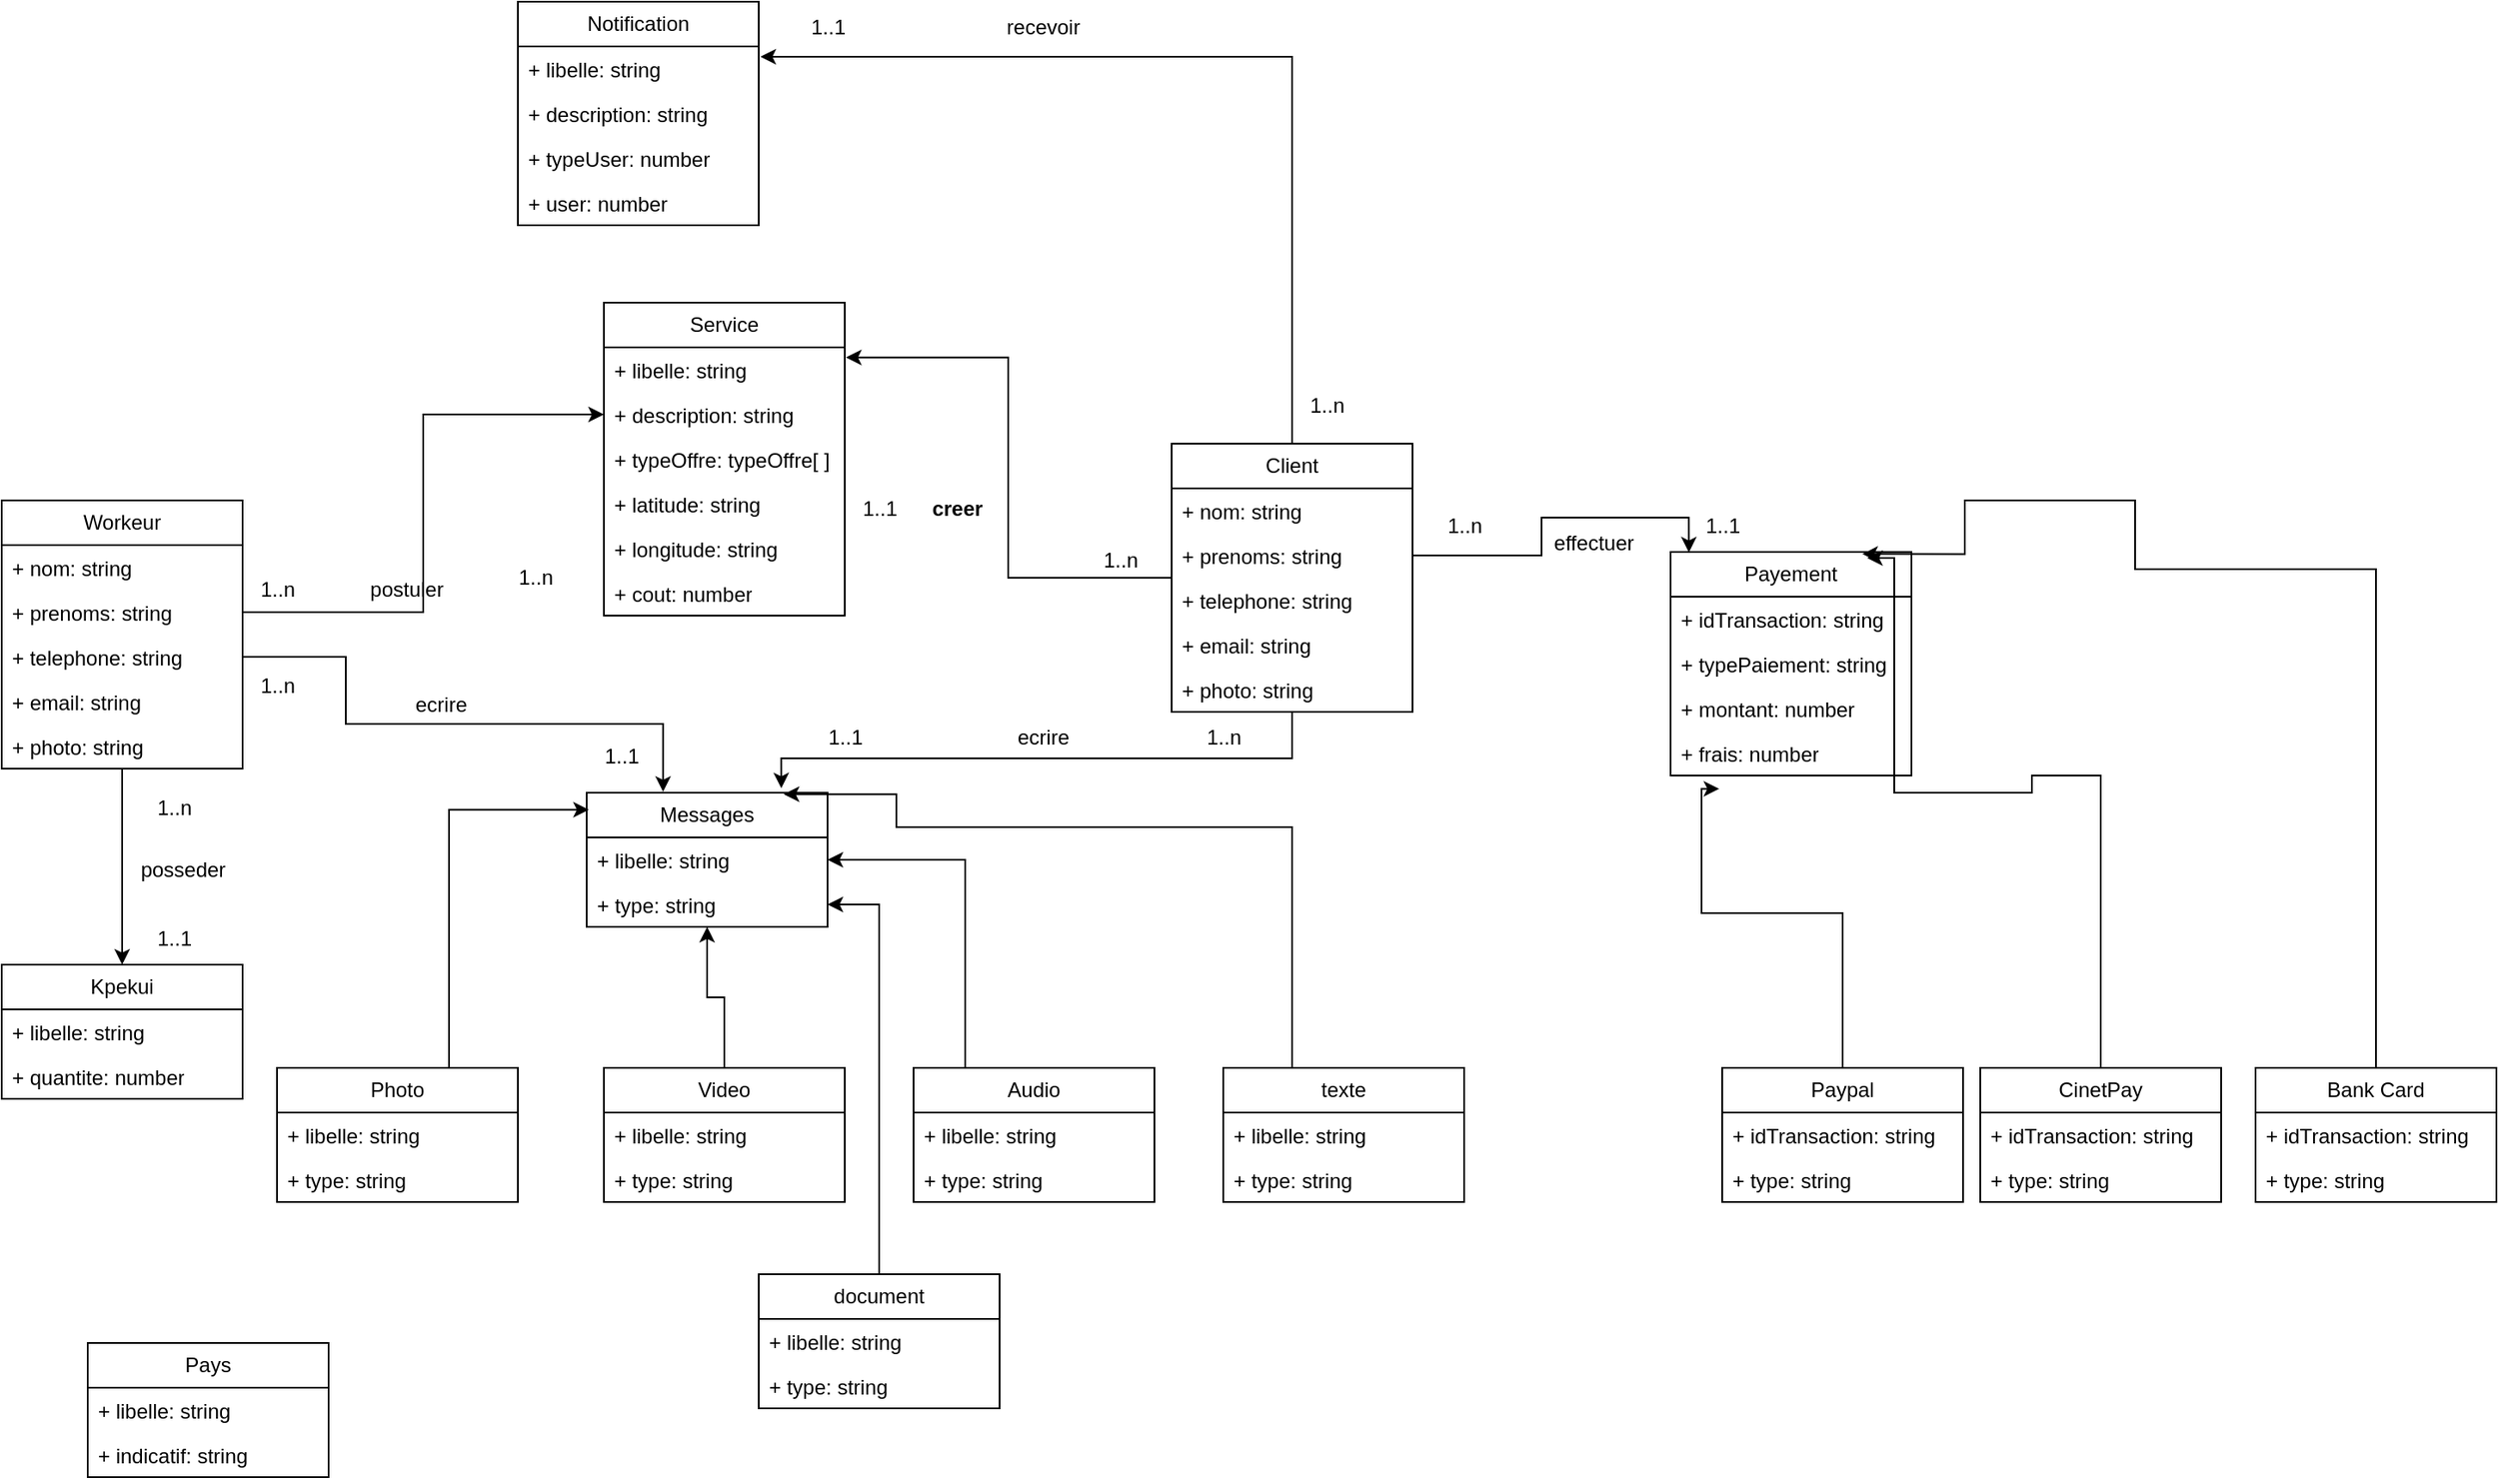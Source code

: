 <mxfile version="21.3.8" type="github">
  <diagram id="C5RBs43oDa-KdzZeNtuy" name="Page-1">
    <mxGraphModel dx="1114" dy="1800" grid="1" gridSize="10" guides="1" tooltips="1" connect="1" arrows="1" fold="1" page="1" pageScale="1" pageWidth="827" pageHeight="1169" math="0" shadow="0">
      <root>
        <mxCell id="WIyWlLk6GJQsqaUBKTNV-0" />
        <mxCell id="WIyWlLk6GJQsqaUBKTNV-1" parent="WIyWlLk6GJQsqaUBKTNV-0" />
        <mxCell id="6RT0NKWmK1x3yNIF-R0p-103" style="edgeStyle=orthogonalEdgeStyle;rounded=0;orthogonalLoop=1;jettySize=auto;html=1;" parent="WIyWlLk6GJQsqaUBKTNV-1" source="6RT0NKWmK1x3yNIF-R0p-15" target="6RT0NKWmK1x3yNIF-R0p-99" edge="1">
          <mxGeometry relative="1" as="geometry" />
        </mxCell>
        <mxCell id="6RT0NKWmK1x3yNIF-R0p-15" value="Workeur" style="swimlane;fontStyle=0;childLayout=stackLayout;horizontal=1;startSize=26;fillColor=none;horizontalStack=0;resizeParent=1;resizeParentMax=0;resizeLast=0;collapsible=1;marginBottom=0;whiteSpace=wrap;html=1;" parent="WIyWlLk6GJQsqaUBKTNV-1" vertex="1">
          <mxGeometry x="20" y="80" width="140" height="156" as="geometry" />
        </mxCell>
        <mxCell id="6RT0NKWmK1x3yNIF-R0p-16" value="+ nom: string" style="text;strokeColor=none;fillColor=none;align=left;verticalAlign=top;spacingLeft=4;spacingRight=4;overflow=hidden;rotatable=0;points=[[0,0.5],[1,0.5]];portConstraint=eastwest;whiteSpace=wrap;html=1;" parent="6RT0NKWmK1x3yNIF-R0p-15" vertex="1">
          <mxGeometry y="26" width="140" height="26" as="geometry" />
        </mxCell>
        <mxCell id="6RT0NKWmK1x3yNIF-R0p-17" value="+ prenoms: string" style="text;strokeColor=none;fillColor=none;align=left;verticalAlign=top;spacingLeft=4;spacingRight=4;overflow=hidden;rotatable=0;points=[[0,0.5],[1,0.5]];portConstraint=eastwest;whiteSpace=wrap;html=1;" parent="6RT0NKWmK1x3yNIF-R0p-15" vertex="1">
          <mxGeometry y="52" width="140" height="26" as="geometry" />
        </mxCell>
        <mxCell id="6RT0NKWmK1x3yNIF-R0p-18" value="+ telephone: string" style="text;strokeColor=none;fillColor=none;align=left;verticalAlign=top;spacingLeft=4;spacingRight=4;overflow=hidden;rotatable=0;points=[[0,0.5],[1,0.5]];portConstraint=eastwest;whiteSpace=wrap;html=1;" parent="6RT0NKWmK1x3yNIF-R0p-15" vertex="1">
          <mxGeometry y="78" width="140" height="26" as="geometry" />
        </mxCell>
        <mxCell id="6RT0NKWmK1x3yNIF-R0p-19" value="+ email: string" style="text;strokeColor=none;fillColor=none;align=left;verticalAlign=top;spacingLeft=4;spacingRight=4;overflow=hidden;rotatable=0;points=[[0,0.5],[1,0.5]];portConstraint=eastwest;whiteSpace=wrap;html=1;" parent="6RT0NKWmK1x3yNIF-R0p-15" vertex="1">
          <mxGeometry y="104" width="140" height="26" as="geometry" />
        </mxCell>
        <mxCell id="6RT0NKWmK1x3yNIF-R0p-37" value="+ photo: string" style="text;strokeColor=none;fillColor=none;align=left;verticalAlign=top;spacingLeft=4;spacingRight=4;overflow=hidden;rotatable=0;points=[[0,0.5],[1,0.5]];portConstraint=eastwest;whiteSpace=wrap;html=1;" parent="6RT0NKWmK1x3yNIF-R0p-15" vertex="1">
          <mxGeometry y="130" width="140" height="26" as="geometry" />
        </mxCell>
        <mxCell id="6RT0NKWmK1x3yNIF-R0p-22" value="Service" style="swimlane;fontStyle=0;childLayout=stackLayout;horizontal=1;startSize=26;fillColor=none;horizontalStack=0;resizeParent=1;resizeParentMax=0;resizeLast=0;collapsible=1;marginBottom=0;whiteSpace=wrap;html=1;" parent="WIyWlLk6GJQsqaUBKTNV-1" vertex="1">
          <mxGeometry x="370" y="-35" width="140" height="182" as="geometry" />
        </mxCell>
        <mxCell id="6RT0NKWmK1x3yNIF-R0p-23" value="+ libelle: string" style="text;strokeColor=none;fillColor=none;align=left;verticalAlign=top;spacingLeft=4;spacingRight=4;overflow=hidden;rotatable=0;points=[[0,0.5],[1,0.5]];portConstraint=eastwest;whiteSpace=wrap;html=1;" parent="6RT0NKWmK1x3yNIF-R0p-22" vertex="1">
          <mxGeometry y="26" width="140" height="26" as="geometry" />
        </mxCell>
        <mxCell id="6RT0NKWmK1x3yNIF-R0p-24" value="+ description: string" style="text;strokeColor=none;fillColor=none;align=left;verticalAlign=top;spacingLeft=4;spacingRight=4;overflow=hidden;rotatable=0;points=[[0,0.5],[1,0.5]];portConstraint=eastwest;whiteSpace=wrap;html=1;" parent="6RT0NKWmK1x3yNIF-R0p-22" vertex="1">
          <mxGeometry y="52" width="140" height="26" as="geometry" />
        </mxCell>
        <mxCell id="6RT0NKWmK1x3yNIF-R0p-25" value="+ typeOffre: typeOffre[ ]" style="text;strokeColor=none;fillColor=none;align=left;verticalAlign=top;spacingLeft=4;spacingRight=4;overflow=hidden;rotatable=0;points=[[0,0.5],[1,0.5]];portConstraint=eastwest;whiteSpace=wrap;html=1;" parent="6RT0NKWmK1x3yNIF-R0p-22" vertex="1">
          <mxGeometry y="78" width="140" height="26" as="geometry" />
        </mxCell>
        <mxCell id="6RT0NKWmK1x3yNIF-R0p-125" value="+ latitude: string" style="text;strokeColor=none;fillColor=none;align=left;verticalAlign=top;spacingLeft=4;spacingRight=4;overflow=hidden;rotatable=0;points=[[0,0.5],[1,0.5]];portConstraint=eastwest;whiteSpace=wrap;html=1;" parent="6RT0NKWmK1x3yNIF-R0p-22" vertex="1">
          <mxGeometry y="104" width="140" height="26" as="geometry" />
        </mxCell>
        <mxCell id="6RT0NKWmK1x3yNIF-R0p-126" value="+ longitude: string" style="text;strokeColor=none;fillColor=none;align=left;verticalAlign=top;spacingLeft=4;spacingRight=4;overflow=hidden;rotatable=0;points=[[0,0.5],[1,0.5]];portConstraint=eastwest;whiteSpace=wrap;html=1;" parent="6RT0NKWmK1x3yNIF-R0p-22" vertex="1">
          <mxGeometry y="130" width="140" height="26" as="geometry" />
        </mxCell>
        <mxCell id="6RT0NKWmK1x3yNIF-R0p-127" value="+ cout: number" style="text;strokeColor=none;fillColor=none;align=left;verticalAlign=top;spacingLeft=4;spacingRight=4;overflow=hidden;rotatable=0;points=[[0,0.5],[1,0.5]];portConstraint=eastwest;whiteSpace=wrap;html=1;" parent="6RT0NKWmK1x3yNIF-R0p-22" vertex="1">
          <mxGeometry y="156" width="140" height="26" as="geometry" />
        </mxCell>
        <mxCell id="6RT0NKWmK1x3yNIF-R0p-27" style="edgeStyle=orthogonalEdgeStyle;rounded=0;orthogonalLoop=1;jettySize=auto;html=1;entryX=0;entryY=0.5;entryDx=0;entryDy=0;" parent="WIyWlLk6GJQsqaUBKTNV-1" source="6RT0NKWmK1x3yNIF-R0p-17" target="6RT0NKWmK1x3yNIF-R0p-24" edge="1">
          <mxGeometry relative="1" as="geometry" />
        </mxCell>
        <mxCell id="6RT0NKWmK1x3yNIF-R0p-28" value="1..n" style="text;html=1;align=center;verticalAlign=middle;resizable=0;points=[];autosize=1;strokeColor=none;fillColor=none;" parent="WIyWlLk6GJQsqaUBKTNV-1" vertex="1">
          <mxGeometry x="160" y="117" width="40" height="30" as="geometry" />
        </mxCell>
        <mxCell id="6RT0NKWmK1x3yNIF-R0p-29" value="1..n" style="text;html=1;align=center;verticalAlign=middle;resizable=0;points=[];autosize=1;strokeColor=none;fillColor=none;" parent="WIyWlLk6GJQsqaUBKTNV-1" vertex="1">
          <mxGeometry x="310" y="110" width="40" height="30" as="geometry" />
        </mxCell>
        <mxCell id="6RT0NKWmK1x3yNIF-R0p-30" value="postuler" style="text;html=1;align=center;verticalAlign=middle;resizable=0;points=[];autosize=1;strokeColor=none;fillColor=none;" parent="WIyWlLk6GJQsqaUBKTNV-1" vertex="1">
          <mxGeometry x="220" y="117" width="70" height="30" as="geometry" />
        </mxCell>
        <mxCell id="6RT0NKWmK1x3yNIF-R0p-39" style="edgeStyle=orthogonalEdgeStyle;rounded=0;orthogonalLoop=1;jettySize=auto;html=1;entryX=1.005;entryY=0.175;entryDx=0;entryDy=0;entryPerimeter=0;" parent="WIyWlLk6GJQsqaUBKTNV-1" source="6RT0NKWmK1x3yNIF-R0p-31" target="6RT0NKWmK1x3yNIF-R0p-22" edge="1">
          <mxGeometry relative="1" as="geometry" />
        </mxCell>
        <mxCell id="6RT0NKWmK1x3yNIF-R0p-68" style="edgeStyle=orthogonalEdgeStyle;rounded=0;orthogonalLoop=1;jettySize=auto;html=1;entryX=0.808;entryY=-0.033;entryDx=0;entryDy=0;entryPerimeter=0;" parent="WIyWlLk6GJQsqaUBKTNV-1" source="6RT0NKWmK1x3yNIF-R0p-31" target="6RT0NKWmK1x3yNIF-R0p-43" edge="1">
          <mxGeometry relative="1" as="geometry">
            <Array as="points">
              <mxPoint x="770" y="230" />
              <mxPoint x="473" y="230" />
            </Array>
          </mxGeometry>
        </mxCell>
        <mxCell id="6RT0NKWmK1x3yNIF-R0p-113" style="edgeStyle=orthogonalEdgeStyle;rounded=0;orthogonalLoop=1;jettySize=auto;html=1;entryX=1.007;entryY=0.231;entryDx=0;entryDy=0;entryPerimeter=0;" parent="WIyWlLk6GJQsqaUBKTNV-1" source="6RT0NKWmK1x3yNIF-R0p-31" target="6RT0NKWmK1x3yNIF-R0p-108" edge="1">
          <mxGeometry relative="1" as="geometry" />
        </mxCell>
        <mxCell id="6RT0NKWmK1x3yNIF-R0p-31" value="Client" style="swimlane;fontStyle=0;childLayout=stackLayout;horizontal=1;startSize=26;fillColor=none;horizontalStack=0;resizeParent=1;resizeParentMax=0;resizeLast=0;collapsible=1;marginBottom=0;whiteSpace=wrap;html=1;" parent="WIyWlLk6GJQsqaUBKTNV-1" vertex="1">
          <mxGeometry x="700" y="47" width="140" height="156" as="geometry" />
        </mxCell>
        <mxCell id="6RT0NKWmK1x3yNIF-R0p-32" value="+ nom: string" style="text;strokeColor=none;fillColor=none;align=left;verticalAlign=top;spacingLeft=4;spacingRight=4;overflow=hidden;rotatable=0;points=[[0,0.5],[1,0.5]];portConstraint=eastwest;whiteSpace=wrap;html=1;" parent="6RT0NKWmK1x3yNIF-R0p-31" vertex="1">
          <mxGeometry y="26" width="140" height="26" as="geometry" />
        </mxCell>
        <mxCell id="6RT0NKWmK1x3yNIF-R0p-33" value="+ prenoms: string" style="text;strokeColor=none;fillColor=none;align=left;verticalAlign=top;spacingLeft=4;spacingRight=4;overflow=hidden;rotatable=0;points=[[0,0.5],[1,0.5]];portConstraint=eastwest;whiteSpace=wrap;html=1;" parent="6RT0NKWmK1x3yNIF-R0p-31" vertex="1">
          <mxGeometry y="52" width="140" height="26" as="geometry" />
        </mxCell>
        <mxCell id="6RT0NKWmK1x3yNIF-R0p-34" value="+ telephone: string" style="text;strokeColor=none;fillColor=none;align=left;verticalAlign=top;spacingLeft=4;spacingRight=4;overflow=hidden;rotatable=0;points=[[0,0.5],[1,0.5]];portConstraint=eastwest;whiteSpace=wrap;html=1;" parent="6RT0NKWmK1x3yNIF-R0p-31" vertex="1">
          <mxGeometry y="78" width="140" height="26" as="geometry" />
        </mxCell>
        <mxCell id="6RT0NKWmK1x3yNIF-R0p-35" value="+ email: string" style="text;strokeColor=none;fillColor=none;align=left;verticalAlign=top;spacingLeft=4;spacingRight=4;overflow=hidden;rotatable=0;points=[[0,0.5],[1,0.5]];portConstraint=eastwest;whiteSpace=wrap;html=1;" parent="6RT0NKWmK1x3yNIF-R0p-31" vertex="1">
          <mxGeometry y="104" width="140" height="26" as="geometry" />
        </mxCell>
        <mxCell id="6RT0NKWmK1x3yNIF-R0p-38" value="+ photo: string" style="text;strokeColor=none;fillColor=none;align=left;verticalAlign=top;spacingLeft=4;spacingRight=4;overflow=hidden;rotatable=0;points=[[0,0.5],[1,0.5]];portConstraint=eastwest;whiteSpace=wrap;html=1;" parent="6RT0NKWmK1x3yNIF-R0p-31" vertex="1">
          <mxGeometry y="130" width="140" height="26" as="geometry" />
        </mxCell>
        <mxCell id="6RT0NKWmK1x3yNIF-R0p-40" value="1..n" style="text;html=1;align=center;verticalAlign=middle;resizable=0;points=[];autosize=1;strokeColor=none;fillColor=none;" parent="WIyWlLk6GJQsqaUBKTNV-1" vertex="1">
          <mxGeometry x="650" y="100" width="40" height="30" as="geometry" />
        </mxCell>
        <mxCell id="6RT0NKWmK1x3yNIF-R0p-41" value="creer" style="text;html=1;align=center;verticalAlign=middle;resizable=0;points=[];autosize=1;strokeColor=none;fillColor=none;fontStyle=1" parent="WIyWlLk6GJQsqaUBKTNV-1" vertex="1">
          <mxGeometry x="550" y="70" width="50" height="30" as="geometry" />
        </mxCell>
        <mxCell id="6RT0NKWmK1x3yNIF-R0p-42" value="1..1" style="text;html=1;align=center;verticalAlign=middle;resizable=0;points=[];autosize=1;strokeColor=none;fillColor=none;" parent="WIyWlLk6GJQsqaUBKTNV-1" vertex="1">
          <mxGeometry x="510" y="70" width="40" height="30" as="geometry" />
        </mxCell>
        <mxCell id="6RT0NKWmK1x3yNIF-R0p-43" value="Messages" style="swimlane;fontStyle=0;childLayout=stackLayout;horizontal=1;startSize=26;fillColor=none;horizontalStack=0;resizeParent=1;resizeParentMax=0;resizeLast=0;collapsible=1;marginBottom=0;whiteSpace=wrap;html=1;" parent="WIyWlLk6GJQsqaUBKTNV-1" vertex="1">
          <mxGeometry x="360" y="250" width="140" height="78" as="geometry" />
        </mxCell>
        <mxCell id="6RT0NKWmK1x3yNIF-R0p-44" value="+ libelle: string" style="text;strokeColor=none;fillColor=none;align=left;verticalAlign=top;spacingLeft=4;spacingRight=4;overflow=hidden;rotatable=0;points=[[0,0.5],[1,0.5]];portConstraint=eastwest;whiteSpace=wrap;html=1;" parent="6RT0NKWmK1x3yNIF-R0p-43" vertex="1">
          <mxGeometry y="26" width="140" height="26" as="geometry" />
        </mxCell>
        <mxCell id="6RT0NKWmK1x3yNIF-R0p-47" value="+ type: string" style="text;strokeColor=none;fillColor=none;align=left;verticalAlign=top;spacingLeft=4;spacingRight=4;overflow=hidden;rotatable=0;points=[[0,0.5],[1,0.5]];portConstraint=eastwest;whiteSpace=wrap;html=1;" parent="6RT0NKWmK1x3yNIF-R0p-43" vertex="1">
          <mxGeometry y="52" width="140" height="26" as="geometry" />
        </mxCell>
        <mxCell id="6RT0NKWmK1x3yNIF-R0p-62" style="edgeStyle=orthogonalEdgeStyle;rounded=0;orthogonalLoop=1;jettySize=auto;html=1;entryX=0.009;entryY=0.127;entryDx=0;entryDy=0;entryPerimeter=0;" parent="WIyWlLk6GJQsqaUBKTNV-1" source="6RT0NKWmK1x3yNIF-R0p-48" target="6RT0NKWmK1x3yNIF-R0p-43" edge="1">
          <mxGeometry relative="1" as="geometry">
            <Array as="points">
              <mxPoint x="280" y="260" />
            </Array>
          </mxGeometry>
        </mxCell>
        <mxCell id="6RT0NKWmK1x3yNIF-R0p-48" value="Photo" style="swimlane;fontStyle=0;childLayout=stackLayout;horizontal=1;startSize=26;fillColor=none;horizontalStack=0;resizeParent=1;resizeParentMax=0;resizeLast=0;collapsible=1;marginBottom=0;whiteSpace=wrap;html=1;" parent="WIyWlLk6GJQsqaUBKTNV-1" vertex="1">
          <mxGeometry x="180" y="410" width="140" height="78" as="geometry" />
        </mxCell>
        <mxCell id="6RT0NKWmK1x3yNIF-R0p-49" value="+ libelle: string" style="text;strokeColor=none;fillColor=none;align=left;verticalAlign=top;spacingLeft=4;spacingRight=4;overflow=hidden;rotatable=0;points=[[0,0.5],[1,0.5]];portConstraint=eastwest;whiteSpace=wrap;html=1;" parent="6RT0NKWmK1x3yNIF-R0p-48" vertex="1">
          <mxGeometry y="26" width="140" height="26" as="geometry" />
        </mxCell>
        <mxCell id="6RT0NKWmK1x3yNIF-R0p-50" value="+ type: string" style="text;strokeColor=none;fillColor=none;align=left;verticalAlign=top;spacingLeft=4;spacingRight=4;overflow=hidden;rotatable=0;points=[[0,0.5],[1,0.5]];portConstraint=eastwest;whiteSpace=wrap;html=1;" parent="6RT0NKWmK1x3yNIF-R0p-48" vertex="1">
          <mxGeometry y="52" width="140" height="26" as="geometry" />
        </mxCell>
        <mxCell id="6RT0NKWmK1x3yNIF-R0p-61" style="edgeStyle=orthogonalEdgeStyle;rounded=0;orthogonalLoop=1;jettySize=auto;html=1;" parent="WIyWlLk6GJQsqaUBKTNV-1" source="6RT0NKWmK1x3yNIF-R0p-51" target="6RT0NKWmK1x3yNIF-R0p-43" edge="1">
          <mxGeometry relative="1" as="geometry" />
        </mxCell>
        <mxCell id="6RT0NKWmK1x3yNIF-R0p-51" value="Video" style="swimlane;fontStyle=0;childLayout=stackLayout;horizontal=1;startSize=26;fillColor=none;horizontalStack=0;resizeParent=1;resizeParentMax=0;resizeLast=0;collapsible=1;marginBottom=0;whiteSpace=wrap;html=1;" parent="WIyWlLk6GJQsqaUBKTNV-1" vertex="1">
          <mxGeometry x="370" y="410" width="140" height="78" as="geometry" />
        </mxCell>
        <mxCell id="6RT0NKWmK1x3yNIF-R0p-52" value="+ libelle: string" style="text;strokeColor=none;fillColor=none;align=left;verticalAlign=top;spacingLeft=4;spacingRight=4;overflow=hidden;rotatable=0;points=[[0,0.5],[1,0.5]];portConstraint=eastwest;whiteSpace=wrap;html=1;" parent="6RT0NKWmK1x3yNIF-R0p-51" vertex="1">
          <mxGeometry y="26" width="140" height="26" as="geometry" />
        </mxCell>
        <mxCell id="6RT0NKWmK1x3yNIF-R0p-53" value="+ type: string" style="text;strokeColor=none;fillColor=none;align=left;verticalAlign=top;spacingLeft=4;spacingRight=4;overflow=hidden;rotatable=0;points=[[0,0.5],[1,0.5]];portConstraint=eastwest;whiteSpace=wrap;html=1;" parent="6RT0NKWmK1x3yNIF-R0p-51" vertex="1">
          <mxGeometry y="52" width="140" height="26" as="geometry" />
        </mxCell>
        <mxCell id="6RT0NKWmK1x3yNIF-R0p-63" style="edgeStyle=orthogonalEdgeStyle;rounded=0;orthogonalLoop=1;jettySize=auto;html=1;" parent="WIyWlLk6GJQsqaUBKTNV-1" source="6RT0NKWmK1x3yNIF-R0p-54" target="6RT0NKWmK1x3yNIF-R0p-43" edge="1">
          <mxGeometry relative="1" as="geometry">
            <Array as="points">
              <mxPoint x="580" y="289" />
            </Array>
          </mxGeometry>
        </mxCell>
        <mxCell id="6RT0NKWmK1x3yNIF-R0p-54" value="Audio" style="swimlane;fontStyle=0;childLayout=stackLayout;horizontal=1;startSize=26;fillColor=none;horizontalStack=0;resizeParent=1;resizeParentMax=0;resizeLast=0;collapsible=1;marginBottom=0;whiteSpace=wrap;html=1;" parent="WIyWlLk6GJQsqaUBKTNV-1" vertex="1">
          <mxGeometry x="550" y="410" width="140" height="78" as="geometry" />
        </mxCell>
        <mxCell id="6RT0NKWmK1x3yNIF-R0p-55" value="+ libelle: string" style="text;strokeColor=none;fillColor=none;align=left;verticalAlign=top;spacingLeft=4;spacingRight=4;overflow=hidden;rotatable=0;points=[[0,0.5],[1,0.5]];portConstraint=eastwest;whiteSpace=wrap;html=1;" parent="6RT0NKWmK1x3yNIF-R0p-54" vertex="1">
          <mxGeometry y="26" width="140" height="26" as="geometry" />
        </mxCell>
        <mxCell id="6RT0NKWmK1x3yNIF-R0p-56" value="+ type: string" style="text;strokeColor=none;fillColor=none;align=left;verticalAlign=top;spacingLeft=4;spacingRight=4;overflow=hidden;rotatable=0;points=[[0,0.5],[1,0.5]];portConstraint=eastwest;whiteSpace=wrap;html=1;" parent="6RT0NKWmK1x3yNIF-R0p-54" vertex="1">
          <mxGeometry y="52" width="140" height="26" as="geometry" />
        </mxCell>
        <mxCell id="6RT0NKWmK1x3yNIF-R0p-64" style="edgeStyle=orthogonalEdgeStyle;rounded=0;orthogonalLoop=1;jettySize=auto;html=1;entryX=0.818;entryY=0.011;entryDx=0;entryDy=0;entryPerimeter=0;" parent="WIyWlLk6GJQsqaUBKTNV-1" source="6RT0NKWmK1x3yNIF-R0p-57" target="6RT0NKWmK1x3yNIF-R0p-43" edge="1">
          <mxGeometry relative="1" as="geometry">
            <Array as="points">
              <mxPoint x="770" y="270" />
              <mxPoint x="540" y="270" />
              <mxPoint x="540" y="251" />
            </Array>
          </mxGeometry>
        </mxCell>
        <mxCell id="6RT0NKWmK1x3yNIF-R0p-57" value="texte" style="swimlane;fontStyle=0;childLayout=stackLayout;horizontal=1;startSize=26;fillColor=none;horizontalStack=0;resizeParent=1;resizeParentMax=0;resizeLast=0;collapsible=1;marginBottom=0;whiteSpace=wrap;html=1;" parent="WIyWlLk6GJQsqaUBKTNV-1" vertex="1">
          <mxGeometry x="730" y="410" width="140" height="78" as="geometry" />
        </mxCell>
        <mxCell id="6RT0NKWmK1x3yNIF-R0p-58" value="+ libelle: string" style="text;strokeColor=none;fillColor=none;align=left;verticalAlign=top;spacingLeft=4;spacingRight=4;overflow=hidden;rotatable=0;points=[[0,0.5],[1,0.5]];portConstraint=eastwest;whiteSpace=wrap;html=1;" parent="6RT0NKWmK1x3yNIF-R0p-57" vertex="1">
          <mxGeometry y="26" width="140" height="26" as="geometry" />
        </mxCell>
        <mxCell id="6RT0NKWmK1x3yNIF-R0p-59" value="+ type: string" style="text;strokeColor=none;fillColor=none;align=left;verticalAlign=top;spacingLeft=4;spacingRight=4;overflow=hidden;rotatable=0;points=[[0,0.5],[1,0.5]];portConstraint=eastwest;whiteSpace=wrap;html=1;" parent="6RT0NKWmK1x3yNIF-R0p-57" vertex="1">
          <mxGeometry y="52" width="140" height="26" as="geometry" />
        </mxCell>
        <mxCell id="6RT0NKWmK1x3yNIF-R0p-66" style="edgeStyle=orthogonalEdgeStyle;rounded=0;orthogonalLoop=1;jettySize=auto;html=1;entryX=0.317;entryY=-0.007;entryDx=0;entryDy=0;entryPerimeter=0;" parent="WIyWlLk6GJQsqaUBKTNV-1" source="6RT0NKWmK1x3yNIF-R0p-18" target="6RT0NKWmK1x3yNIF-R0p-43" edge="1">
          <mxGeometry relative="1" as="geometry">
            <Array as="points">
              <mxPoint x="220" y="171" />
              <mxPoint x="220" y="210" />
              <mxPoint x="404" y="210" />
            </Array>
          </mxGeometry>
        </mxCell>
        <mxCell id="6RT0NKWmK1x3yNIF-R0p-67" value="ecrire" style="text;html=1;align=center;verticalAlign=middle;resizable=0;points=[];autosize=1;strokeColor=none;fillColor=none;" parent="WIyWlLk6GJQsqaUBKTNV-1" vertex="1">
          <mxGeometry x="250" y="184" width="50" height="30" as="geometry" />
        </mxCell>
        <mxCell id="6RT0NKWmK1x3yNIF-R0p-69" value="ecrire" style="text;html=1;align=center;verticalAlign=middle;resizable=0;points=[];autosize=1;strokeColor=none;fillColor=none;" parent="WIyWlLk6GJQsqaUBKTNV-1" vertex="1">
          <mxGeometry x="600" y="203" width="50" height="30" as="geometry" />
        </mxCell>
        <mxCell id="6RT0NKWmK1x3yNIF-R0p-70" value="1..n" style="text;html=1;align=center;verticalAlign=middle;resizable=0;points=[];autosize=1;strokeColor=none;fillColor=none;" parent="WIyWlLk6GJQsqaUBKTNV-1" vertex="1">
          <mxGeometry x="160" y="173" width="40" height="30" as="geometry" />
        </mxCell>
        <mxCell id="6RT0NKWmK1x3yNIF-R0p-71" value="1..n" style="text;html=1;align=center;verticalAlign=middle;resizable=0;points=[];autosize=1;strokeColor=none;fillColor=none;" parent="WIyWlLk6GJQsqaUBKTNV-1" vertex="1">
          <mxGeometry x="710" y="203" width="40" height="30" as="geometry" />
        </mxCell>
        <mxCell id="6RT0NKWmK1x3yNIF-R0p-72" value="1..1" style="text;html=1;align=center;verticalAlign=middle;resizable=0;points=[];autosize=1;strokeColor=none;fillColor=none;" parent="WIyWlLk6GJQsqaUBKTNV-1" vertex="1">
          <mxGeometry x="490" y="203" width="40" height="30" as="geometry" />
        </mxCell>
        <mxCell id="6RT0NKWmK1x3yNIF-R0p-73" value="1..1" style="text;html=1;align=center;verticalAlign=middle;resizable=0;points=[];autosize=1;strokeColor=none;fillColor=none;" parent="WIyWlLk6GJQsqaUBKTNV-1" vertex="1">
          <mxGeometry x="360" y="214" width="40" height="30" as="geometry" />
        </mxCell>
        <mxCell id="6RT0NKWmK1x3yNIF-R0p-75" value="Payement" style="swimlane;fontStyle=0;childLayout=stackLayout;horizontal=1;startSize=26;fillColor=none;horizontalStack=0;resizeParent=1;resizeParentMax=0;resizeLast=0;collapsible=1;marginBottom=0;whiteSpace=wrap;html=1;" parent="WIyWlLk6GJQsqaUBKTNV-1" vertex="1">
          <mxGeometry x="990" y="110" width="140" height="130" as="geometry" />
        </mxCell>
        <mxCell id="6RT0NKWmK1x3yNIF-R0p-77" value="+ idTransaction: string" style="text;strokeColor=none;fillColor=none;align=left;verticalAlign=top;spacingLeft=4;spacingRight=4;overflow=hidden;rotatable=0;points=[[0,0.5],[1,0.5]];portConstraint=eastwest;whiteSpace=wrap;html=1;" parent="6RT0NKWmK1x3yNIF-R0p-75" vertex="1">
          <mxGeometry y="26" width="140" height="26" as="geometry" />
        </mxCell>
        <mxCell id="6RT0NKWmK1x3yNIF-R0p-78" value="+ typePaiement: string" style="text;strokeColor=none;fillColor=none;align=left;verticalAlign=top;spacingLeft=4;spacingRight=4;overflow=hidden;rotatable=0;points=[[0,0.5],[1,0.5]];portConstraint=eastwest;whiteSpace=wrap;html=1;" parent="6RT0NKWmK1x3yNIF-R0p-75" vertex="1">
          <mxGeometry y="52" width="140" height="26" as="geometry" />
        </mxCell>
        <mxCell id="6RT0NKWmK1x3yNIF-R0p-128" value="+ montant: number" style="text;strokeColor=none;fillColor=none;align=left;verticalAlign=top;spacingLeft=4;spacingRight=4;overflow=hidden;rotatable=0;points=[[0,0.5],[1,0.5]];portConstraint=eastwest;whiteSpace=wrap;html=1;" parent="6RT0NKWmK1x3yNIF-R0p-75" vertex="1">
          <mxGeometry y="78" width="140" height="26" as="geometry" />
        </mxCell>
        <mxCell id="6RT0NKWmK1x3yNIF-R0p-129" value="+ frais: number" style="text;strokeColor=none;fillColor=none;align=left;verticalAlign=top;spacingLeft=4;spacingRight=4;overflow=hidden;rotatable=0;points=[[0,0.5],[1,0.5]];portConstraint=eastwest;whiteSpace=wrap;html=1;" parent="6RT0NKWmK1x3yNIF-R0p-75" vertex="1">
          <mxGeometry y="104" width="140" height="26" as="geometry" />
        </mxCell>
        <mxCell id="6RT0NKWmK1x3yNIF-R0p-91" style="edgeStyle=orthogonalEdgeStyle;rounded=0;orthogonalLoop=1;jettySize=auto;html=1;entryX=0.202;entryY=1.297;entryDx=0;entryDy=0;entryPerimeter=0;" parent="WIyWlLk6GJQsqaUBKTNV-1" source="6RT0NKWmK1x3yNIF-R0p-81" target="6RT0NKWmK1x3yNIF-R0p-129" edge="1">
          <mxGeometry relative="1" as="geometry">
            <Array as="points">
              <mxPoint x="1090" y="320" />
              <mxPoint x="1008" y="320" />
            </Array>
          </mxGeometry>
        </mxCell>
        <mxCell id="6RT0NKWmK1x3yNIF-R0p-81" value="Paypal" style="swimlane;fontStyle=0;childLayout=stackLayout;horizontal=1;startSize=26;fillColor=none;horizontalStack=0;resizeParent=1;resizeParentMax=0;resizeLast=0;collapsible=1;marginBottom=0;whiteSpace=wrap;html=1;" parent="WIyWlLk6GJQsqaUBKTNV-1" vertex="1">
          <mxGeometry x="1020" y="410" width="140" height="78" as="geometry" />
        </mxCell>
        <mxCell id="6RT0NKWmK1x3yNIF-R0p-82" value="+ idTransaction: string" style="text;strokeColor=none;fillColor=none;align=left;verticalAlign=top;spacingLeft=4;spacingRight=4;overflow=hidden;rotatable=0;points=[[0,0.5],[1,0.5]];portConstraint=eastwest;whiteSpace=wrap;html=1;" parent="6RT0NKWmK1x3yNIF-R0p-81" vertex="1">
          <mxGeometry y="26" width="140" height="26" as="geometry" />
        </mxCell>
        <mxCell id="6RT0NKWmK1x3yNIF-R0p-83" value="+ type: string" style="text;strokeColor=none;fillColor=none;align=left;verticalAlign=top;spacingLeft=4;spacingRight=4;overflow=hidden;rotatable=0;points=[[0,0.5],[1,0.5]];portConstraint=eastwest;whiteSpace=wrap;html=1;" parent="6RT0NKWmK1x3yNIF-R0p-81" vertex="1">
          <mxGeometry y="52" width="140" height="26" as="geometry" />
        </mxCell>
        <mxCell id="6RT0NKWmK1x3yNIF-R0p-90" style="edgeStyle=orthogonalEdgeStyle;rounded=0;orthogonalLoop=1;jettySize=auto;html=1;entryX=0.816;entryY=0.027;entryDx=0;entryDy=0;entryPerimeter=0;" parent="WIyWlLk6GJQsqaUBKTNV-1" source="6RT0NKWmK1x3yNIF-R0p-84" target="6RT0NKWmK1x3yNIF-R0p-75" edge="1">
          <mxGeometry relative="1" as="geometry">
            <Array as="points">
              <mxPoint x="1240" y="240" />
              <mxPoint x="1200" y="240" />
              <mxPoint x="1200" y="250" />
              <mxPoint x="1120" y="250" />
              <mxPoint x="1120" y="114" />
            </Array>
          </mxGeometry>
        </mxCell>
        <mxCell id="6RT0NKWmK1x3yNIF-R0p-84" value="CinetPay" style="swimlane;fontStyle=0;childLayout=stackLayout;horizontal=1;startSize=26;fillColor=none;horizontalStack=0;resizeParent=1;resizeParentMax=0;resizeLast=0;collapsible=1;marginBottom=0;whiteSpace=wrap;html=1;" parent="WIyWlLk6GJQsqaUBKTNV-1" vertex="1">
          <mxGeometry x="1170" y="410" width="140" height="78" as="geometry" />
        </mxCell>
        <mxCell id="6RT0NKWmK1x3yNIF-R0p-85" value="+ idTransaction: string" style="text;strokeColor=none;fillColor=none;align=left;verticalAlign=top;spacingLeft=4;spacingRight=4;overflow=hidden;rotatable=0;points=[[0,0.5],[1,0.5]];portConstraint=eastwest;whiteSpace=wrap;html=1;" parent="6RT0NKWmK1x3yNIF-R0p-84" vertex="1">
          <mxGeometry y="26" width="140" height="26" as="geometry" />
        </mxCell>
        <mxCell id="6RT0NKWmK1x3yNIF-R0p-86" value="+ type: string" style="text;strokeColor=none;fillColor=none;align=left;verticalAlign=top;spacingLeft=4;spacingRight=4;overflow=hidden;rotatable=0;points=[[0,0.5],[1,0.5]];portConstraint=eastwest;whiteSpace=wrap;html=1;" parent="6RT0NKWmK1x3yNIF-R0p-84" vertex="1">
          <mxGeometry y="52" width="140" height="26" as="geometry" />
        </mxCell>
        <mxCell id="6RT0NKWmK1x3yNIF-R0p-92" style="edgeStyle=orthogonalEdgeStyle;rounded=0;orthogonalLoop=1;jettySize=auto;html=1;entryX=0.796;entryY=0.009;entryDx=0;entryDy=0;entryPerimeter=0;" parent="WIyWlLk6GJQsqaUBKTNV-1" source="6RT0NKWmK1x3yNIF-R0p-87" target="6RT0NKWmK1x3yNIF-R0p-75" edge="1">
          <mxGeometry relative="1" as="geometry">
            <Array as="points">
              <mxPoint x="1400" y="120" />
              <mxPoint x="1260" y="120" />
              <mxPoint x="1260" y="80" />
              <mxPoint x="1161" y="80" />
              <mxPoint x="1161" y="111" />
            </Array>
          </mxGeometry>
        </mxCell>
        <mxCell id="6RT0NKWmK1x3yNIF-R0p-87" value="Bank Card" style="swimlane;fontStyle=0;childLayout=stackLayout;horizontal=1;startSize=26;fillColor=none;horizontalStack=0;resizeParent=1;resizeParentMax=0;resizeLast=0;collapsible=1;marginBottom=0;whiteSpace=wrap;html=1;" parent="WIyWlLk6GJQsqaUBKTNV-1" vertex="1">
          <mxGeometry x="1330" y="410" width="140" height="78" as="geometry" />
        </mxCell>
        <mxCell id="6RT0NKWmK1x3yNIF-R0p-88" value="+ idTransaction: string" style="text;strokeColor=none;fillColor=none;align=left;verticalAlign=top;spacingLeft=4;spacingRight=4;overflow=hidden;rotatable=0;points=[[0,0.5],[1,0.5]];portConstraint=eastwest;whiteSpace=wrap;html=1;" parent="6RT0NKWmK1x3yNIF-R0p-87" vertex="1">
          <mxGeometry y="26" width="140" height="26" as="geometry" />
        </mxCell>
        <mxCell id="6RT0NKWmK1x3yNIF-R0p-89" value="+ type: string" style="text;strokeColor=none;fillColor=none;align=left;verticalAlign=top;spacingLeft=4;spacingRight=4;overflow=hidden;rotatable=0;points=[[0,0.5],[1,0.5]];portConstraint=eastwest;whiteSpace=wrap;html=1;" parent="6RT0NKWmK1x3yNIF-R0p-87" vertex="1">
          <mxGeometry y="52" width="140" height="26" as="geometry" />
        </mxCell>
        <mxCell id="6RT0NKWmK1x3yNIF-R0p-95" style="edgeStyle=orthogonalEdgeStyle;rounded=0;orthogonalLoop=1;jettySize=auto;html=1;entryX=0.076;entryY=0.002;entryDx=0;entryDy=0;entryPerimeter=0;" parent="WIyWlLk6GJQsqaUBKTNV-1" source="6RT0NKWmK1x3yNIF-R0p-33" target="6RT0NKWmK1x3yNIF-R0p-75" edge="1">
          <mxGeometry relative="1" as="geometry" />
        </mxCell>
        <mxCell id="6RT0NKWmK1x3yNIF-R0p-96" value="effectuer" style="text;html=1;align=center;verticalAlign=middle;resizable=0;points=[];autosize=1;strokeColor=none;fillColor=none;" parent="WIyWlLk6GJQsqaUBKTNV-1" vertex="1">
          <mxGeometry x="910" y="90" width="70" height="30" as="geometry" />
        </mxCell>
        <mxCell id="6RT0NKWmK1x3yNIF-R0p-97" value="1..n" style="text;html=1;align=center;verticalAlign=middle;resizable=0;points=[];autosize=1;strokeColor=none;fillColor=none;" parent="WIyWlLk6GJQsqaUBKTNV-1" vertex="1">
          <mxGeometry x="850" y="80" width="40" height="30" as="geometry" />
        </mxCell>
        <mxCell id="6RT0NKWmK1x3yNIF-R0p-98" value="1..1" style="text;html=1;align=center;verticalAlign=middle;resizable=0;points=[];autosize=1;strokeColor=none;fillColor=none;" parent="WIyWlLk6GJQsqaUBKTNV-1" vertex="1">
          <mxGeometry x="1000" y="80" width="40" height="30" as="geometry" />
        </mxCell>
        <mxCell id="6RT0NKWmK1x3yNIF-R0p-99" value="Kpekui" style="swimlane;fontStyle=0;childLayout=stackLayout;horizontal=1;startSize=26;fillColor=none;horizontalStack=0;resizeParent=1;resizeParentMax=0;resizeLast=0;collapsible=1;marginBottom=0;whiteSpace=wrap;html=1;" parent="WIyWlLk6GJQsqaUBKTNV-1" vertex="1">
          <mxGeometry x="20" y="350" width="140" height="78" as="geometry" />
        </mxCell>
        <mxCell id="6RT0NKWmK1x3yNIF-R0p-100" value="+ libelle: string" style="text;strokeColor=none;fillColor=none;align=left;verticalAlign=top;spacingLeft=4;spacingRight=4;overflow=hidden;rotatable=0;points=[[0,0.5],[1,0.5]];portConstraint=eastwest;whiteSpace=wrap;html=1;" parent="6RT0NKWmK1x3yNIF-R0p-99" vertex="1">
          <mxGeometry y="26" width="140" height="26" as="geometry" />
        </mxCell>
        <mxCell id="6RT0NKWmK1x3yNIF-R0p-101" value="+ quantite: number" style="text;strokeColor=none;fillColor=none;align=left;verticalAlign=top;spacingLeft=4;spacingRight=4;overflow=hidden;rotatable=0;points=[[0,0.5],[1,0.5]];portConstraint=eastwest;whiteSpace=wrap;html=1;" parent="6RT0NKWmK1x3yNIF-R0p-99" vertex="1">
          <mxGeometry y="52" width="140" height="26" as="geometry" />
        </mxCell>
        <mxCell id="6RT0NKWmK1x3yNIF-R0p-104" value="posseder" style="text;html=1;align=center;verticalAlign=middle;resizable=0;points=[];autosize=1;strokeColor=none;fillColor=none;" parent="WIyWlLk6GJQsqaUBKTNV-1" vertex="1">
          <mxGeometry x="90" y="280" width="70" height="30" as="geometry" />
        </mxCell>
        <mxCell id="6RT0NKWmK1x3yNIF-R0p-105" value="1..1" style="text;html=1;align=center;verticalAlign=middle;resizable=0;points=[];autosize=1;strokeColor=none;fillColor=none;" parent="WIyWlLk6GJQsqaUBKTNV-1" vertex="1">
          <mxGeometry x="100" y="320" width="40" height="30" as="geometry" />
        </mxCell>
        <mxCell id="6RT0NKWmK1x3yNIF-R0p-106" value="1..n" style="text;html=1;align=center;verticalAlign=middle;resizable=0;points=[];autosize=1;strokeColor=none;fillColor=none;" parent="WIyWlLk6GJQsqaUBKTNV-1" vertex="1">
          <mxGeometry x="100" y="244" width="40" height="30" as="geometry" />
        </mxCell>
        <mxCell id="6RT0NKWmK1x3yNIF-R0p-107" value="Notification" style="swimlane;fontStyle=0;childLayout=stackLayout;horizontal=1;startSize=26;fillColor=none;horizontalStack=0;resizeParent=1;resizeParentMax=0;resizeLast=0;collapsible=1;marginBottom=0;whiteSpace=wrap;html=1;" parent="WIyWlLk6GJQsqaUBKTNV-1" vertex="1">
          <mxGeometry x="320" y="-210" width="140" height="130" as="geometry" />
        </mxCell>
        <mxCell id="6RT0NKWmK1x3yNIF-R0p-108" value="+ libelle: string" style="text;strokeColor=none;fillColor=none;align=left;verticalAlign=top;spacingLeft=4;spacingRight=4;overflow=hidden;rotatable=0;points=[[0,0.5],[1,0.5]];portConstraint=eastwest;whiteSpace=wrap;html=1;" parent="6RT0NKWmK1x3yNIF-R0p-107" vertex="1">
          <mxGeometry y="26" width="140" height="26" as="geometry" />
        </mxCell>
        <mxCell id="6RT0NKWmK1x3yNIF-R0p-109" value="+ description: string" style="text;strokeColor=none;fillColor=none;align=left;verticalAlign=top;spacingLeft=4;spacingRight=4;overflow=hidden;rotatable=0;points=[[0,0.5],[1,0.5]];portConstraint=eastwest;whiteSpace=wrap;html=1;" parent="6RT0NKWmK1x3yNIF-R0p-107" vertex="1">
          <mxGeometry y="52" width="140" height="26" as="geometry" />
        </mxCell>
        <mxCell id="6RT0NKWmK1x3yNIF-R0p-137" value="+ typeUser: number" style="text;strokeColor=none;fillColor=none;align=left;verticalAlign=top;spacingLeft=4;spacingRight=4;overflow=hidden;rotatable=0;points=[[0,0.5],[1,0.5]];portConstraint=eastwest;whiteSpace=wrap;html=1;" parent="6RT0NKWmK1x3yNIF-R0p-107" vertex="1">
          <mxGeometry y="78" width="140" height="26" as="geometry" />
        </mxCell>
        <mxCell id="6RT0NKWmK1x3yNIF-R0p-138" value="+ user: number" style="text;strokeColor=none;fillColor=none;align=left;verticalAlign=top;spacingLeft=4;spacingRight=4;overflow=hidden;rotatable=0;points=[[0,0.5],[1,0.5]];portConstraint=eastwest;whiteSpace=wrap;html=1;" parent="6RT0NKWmK1x3yNIF-R0p-107" vertex="1">
          <mxGeometry y="104" width="140" height="26" as="geometry" />
        </mxCell>
        <mxCell id="6RT0NKWmK1x3yNIF-R0p-114" value="recevoir" style="text;html=1;align=center;verticalAlign=middle;resizable=0;points=[];autosize=1;strokeColor=none;fillColor=none;" parent="WIyWlLk6GJQsqaUBKTNV-1" vertex="1">
          <mxGeometry x="590" y="-210" width="70" height="30" as="geometry" />
        </mxCell>
        <mxCell id="6RT0NKWmK1x3yNIF-R0p-115" value="1..1" style="text;html=1;align=center;verticalAlign=middle;resizable=0;points=[];autosize=1;strokeColor=none;fillColor=none;" parent="WIyWlLk6GJQsqaUBKTNV-1" vertex="1">
          <mxGeometry x="480" y="-210" width="40" height="30" as="geometry" />
        </mxCell>
        <mxCell id="6RT0NKWmK1x3yNIF-R0p-116" value="1..n" style="text;html=1;align=center;verticalAlign=middle;resizable=0;points=[];autosize=1;strokeColor=none;fillColor=none;" parent="WIyWlLk6GJQsqaUBKTNV-1" vertex="1">
          <mxGeometry x="770" y="10" width="40" height="30" as="geometry" />
        </mxCell>
        <mxCell id="6RT0NKWmK1x3yNIF-R0p-117" value="Pays" style="swimlane;fontStyle=0;childLayout=stackLayout;horizontal=1;startSize=26;fillColor=none;horizontalStack=0;resizeParent=1;resizeParentMax=0;resizeLast=0;collapsible=1;marginBottom=0;whiteSpace=wrap;html=1;" parent="WIyWlLk6GJQsqaUBKTNV-1" vertex="1">
          <mxGeometry x="70" y="570" width="140" height="78" as="geometry" />
        </mxCell>
        <mxCell id="6RT0NKWmK1x3yNIF-R0p-118" value="+ libelle: string" style="text;strokeColor=none;fillColor=none;align=left;verticalAlign=top;spacingLeft=4;spacingRight=4;overflow=hidden;rotatable=0;points=[[0,0.5],[1,0.5]];portConstraint=eastwest;whiteSpace=wrap;html=1;" parent="6RT0NKWmK1x3yNIF-R0p-117" vertex="1">
          <mxGeometry y="26" width="140" height="26" as="geometry" />
        </mxCell>
        <mxCell id="6RT0NKWmK1x3yNIF-R0p-124" value="+ indicatif: string" style="text;strokeColor=none;fillColor=none;align=left;verticalAlign=top;spacingLeft=4;spacingRight=4;overflow=hidden;rotatable=0;points=[[0,0.5],[1,0.5]];portConstraint=eastwest;whiteSpace=wrap;html=1;" parent="6RT0NKWmK1x3yNIF-R0p-117" vertex="1">
          <mxGeometry y="52" width="140" height="26" as="geometry" />
        </mxCell>
        <mxCell id="6RT0NKWmK1x3yNIF-R0p-136" style="edgeStyle=orthogonalEdgeStyle;rounded=0;orthogonalLoop=1;jettySize=auto;html=1;entryX=1;entryY=0.5;entryDx=0;entryDy=0;" parent="WIyWlLk6GJQsqaUBKTNV-1" source="6RT0NKWmK1x3yNIF-R0p-133" target="6RT0NKWmK1x3yNIF-R0p-47" edge="1">
          <mxGeometry relative="1" as="geometry" />
        </mxCell>
        <mxCell id="6RT0NKWmK1x3yNIF-R0p-133" value="document" style="swimlane;fontStyle=0;childLayout=stackLayout;horizontal=1;startSize=26;fillColor=none;horizontalStack=0;resizeParent=1;resizeParentMax=0;resizeLast=0;collapsible=1;marginBottom=0;whiteSpace=wrap;html=1;" parent="WIyWlLk6GJQsqaUBKTNV-1" vertex="1">
          <mxGeometry x="460" y="530" width="140" height="78" as="geometry" />
        </mxCell>
        <mxCell id="6RT0NKWmK1x3yNIF-R0p-134" value="+ libelle: string" style="text;strokeColor=none;fillColor=none;align=left;verticalAlign=top;spacingLeft=4;spacingRight=4;overflow=hidden;rotatable=0;points=[[0,0.5],[1,0.5]];portConstraint=eastwest;whiteSpace=wrap;html=1;" parent="6RT0NKWmK1x3yNIF-R0p-133" vertex="1">
          <mxGeometry y="26" width="140" height="26" as="geometry" />
        </mxCell>
        <mxCell id="6RT0NKWmK1x3yNIF-R0p-135" value="+ type: string" style="text;strokeColor=none;fillColor=none;align=left;verticalAlign=top;spacingLeft=4;spacingRight=4;overflow=hidden;rotatable=0;points=[[0,0.5],[1,0.5]];portConstraint=eastwest;whiteSpace=wrap;html=1;" parent="6RT0NKWmK1x3yNIF-R0p-133" vertex="1">
          <mxGeometry y="52" width="140" height="26" as="geometry" />
        </mxCell>
      </root>
    </mxGraphModel>
  </diagram>
</mxfile>
